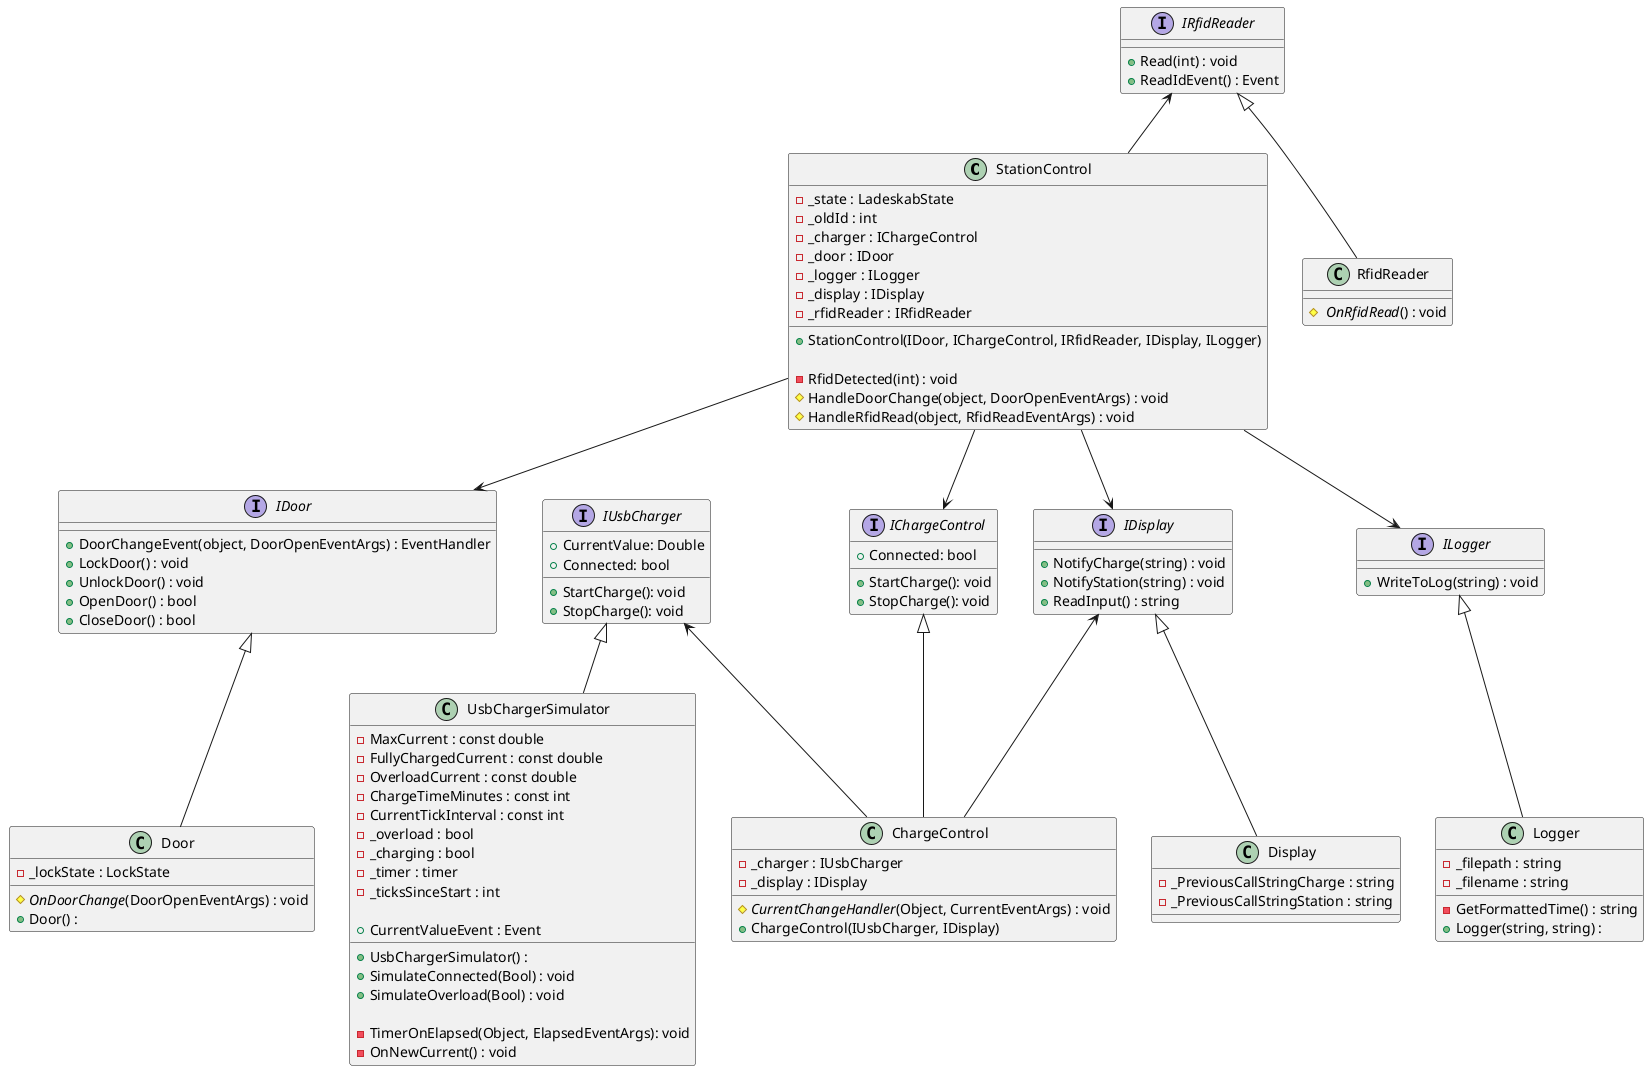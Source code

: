 @startuml
class StationControl
{
    - _state : LadeskabState 
    - _oldId : int 
    - _charger : IChargeControl
    - _door : IDoor 
    - _logger : ILogger
    - _display : IDisplay
    - _rfidReader : IRfidReader


    + StationControl(IDoor, IChargeControl, IRfidReader, IDisplay, ILogger) 

    - RfidDetected(int) : void
     # HandleDoorChange(object, DoorOpenEventArgs) : void
     # HandleRfidRead(object, RfidReadEventArgs) : void
}


/' Door '/

interface IDoor
{
    + DoorChangeEvent(object, DoorOpenEventArgs) : EventHandler
    + LockDoor() : void
    + UnlockDoor() : void
    + OpenDoor() : bool
    + CloseDoor() : bool
}

class Door 
{
    - _lockState : LockState
    # //OnDoorChange//(DoorOpenEventArgs) : void
    + Door() :
}


IDoor <|-- Door
StationControl --> IDoor

/' RFID READER '/

interface IRfidReader{

    + Read(int) : void  
    + ReadIdEvent() : Event 
}

class RfidReader
{
    # // OnRfidRead//() : void  
}

IRfidReader <-- StationControl
IRfidReader <|-- RfidReader

/' USB Charger '/
class UsbChargerSimulator
{
    - MaxCurrent : const double
    - FullyChargedCurrent : const double
    - OverloadCurrent : const double
    - ChargeTimeMinutes : const int
    - CurrentTickInterval : const int
    - _overload : bool
    - _charging : bool
    - _timer : timer
    - _ticksSinceStart : int

    + CurrentValueEvent : Event

    + UsbChargerSimulator() :
    + SimulateConnected(Bool) : void
    + SimulateOverload(Bool) : void

    - TimerOnElapsed(Object, ElapsedEventArgs): void
    - OnNewCurrent() : void
}

interface IUsbCharger
{
    +CurrentValue: Double
    +Connected: bool
    +StartCharge(): void
    +StopCharge(): void
}

IUsbCharger <|-- UsbChargerSimulator

/' ChargeControl '/

interface IChargeControl
{
    +Connected: bool
    +StartCharge(): void
    +StopCharge(): void
}
class ChargeControl
{
    - _charger : IUsbCharger
    - _display : IDisplay
    # //CurrentChangeHandler//(Object, CurrentEventArgs) : void
    + ChargeControl(IUsbCharger, IDisplay)
}
IChargeControl <|-- ChargeControl
StationControl --> IChargeControl
IUsbCharger <-- ChargeControl
IDisplay <-- ChargeControl
/' Display '/

interface IDisplay
{
    + NotifyCharge(string) : void
    + NotifyStation(string) : void
    + ReadInput() : string
}

class Display
{

    - _PreviousCallStringCharge : string
    - _PreviousCallStringStation : string
}
    IDisplay <|-- Display
    StationControl --> IDisplay

/' Logger '/

class Logger
{
    - _filepath : string
    - _filename : string
    - GetFormattedTime() : string
    + Logger(string, string) : 

}


interface ILogger
{
    + WriteToLog(string) : void
}

ILogger <|-- Logger
StationControl --> ILogger

@enduml